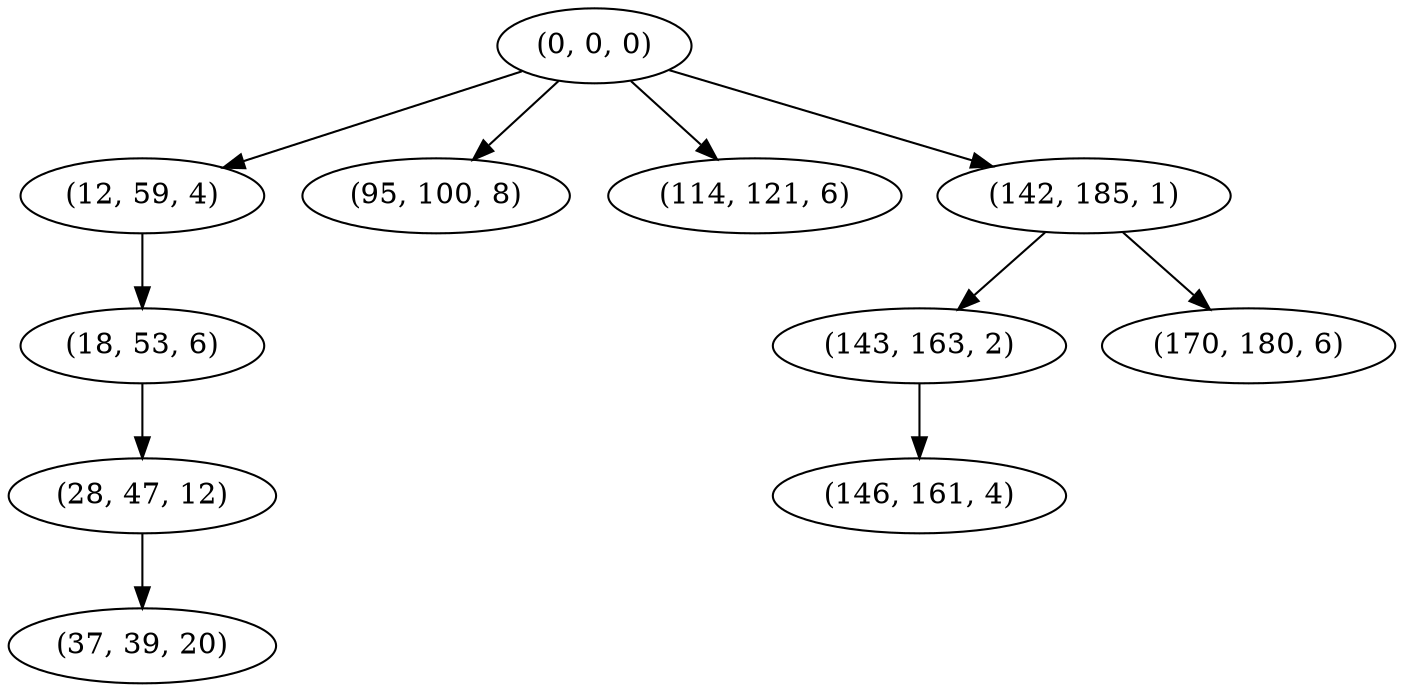 digraph tree {
    "(0, 0, 0)";
    "(12, 59, 4)";
    "(18, 53, 6)";
    "(28, 47, 12)";
    "(37, 39, 20)";
    "(95, 100, 8)";
    "(114, 121, 6)";
    "(142, 185, 1)";
    "(143, 163, 2)";
    "(146, 161, 4)";
    "(170, 180, 6)";
    "(0, 0, 0)" -> "(12, 59, 4)";
    "(0, 0, 0)" -> "(95, 100, 8)";
    "(0, 0, 0)" -> "(114, 121, 6)";
    "(0, 0, 0)" -> "(142, 185, 1)";
    "(12, 59, 4)" -> "(18, 53, 6)";
    "(18, 53, 6)" -> "(28, 47, 12)";
    "(28, 47, 12)" -> "(37, 39, 20)";
    "(142, 185, 1)" -> "(143, 163, 2)";
    "(142, 185, 1)" -> "(170, 180, 6)";
    "(143, 163, 2)" -> "(146, 161, 4)";
}
